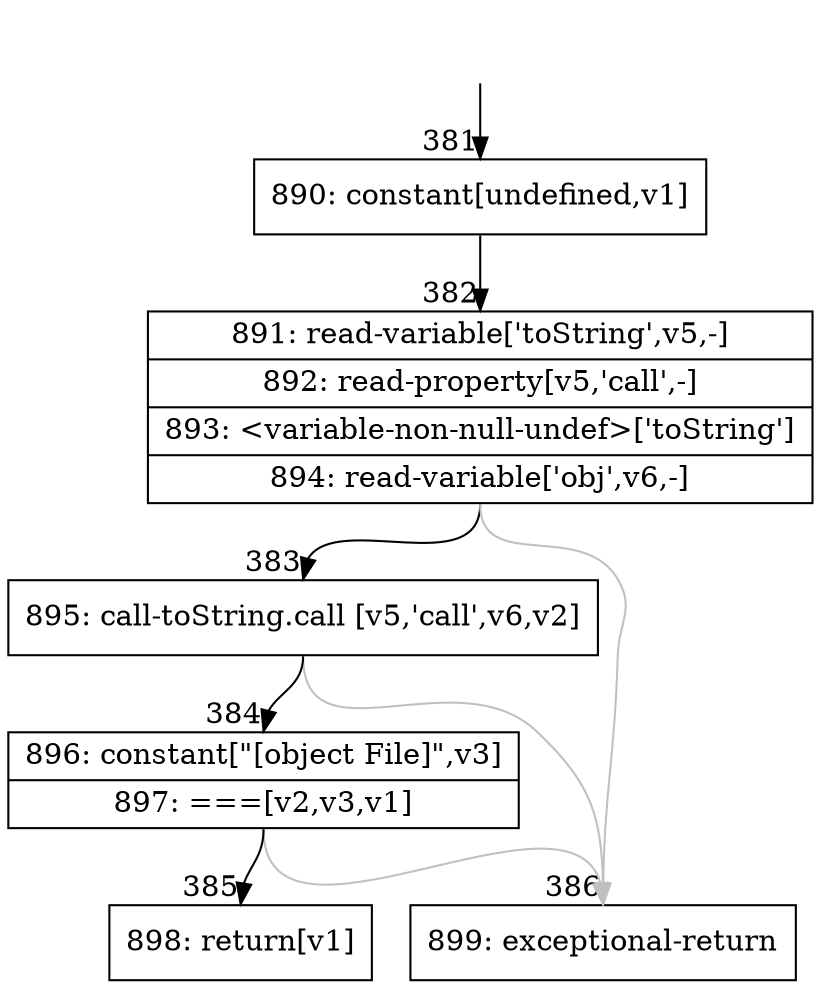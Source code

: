 digraph {
rankdir="TD"
BB_entry39[shape=none,label=""];
BB_entry39 -> BB381 [tailport=s, headport=n, headlabel="    381"]
BB381 [shape=record label="{890: constant[undefined,v1]}" ] 
BB381 -> BB382 [tailport=s, headport=n, headlabel="      382"]
BB382 [shape=record label="{891: read-variable['toString',v5,-]|892: read-property[v5,'call',-]|893: \<variable-non-null-undef\>['toString']|894: read-variable['obj',v6,-]}" ] 
BB382 -> BB383 [tailport=s, headport=n, headlabel="      383"]
BB382 -> BB386 [tailport=s, headport=n, color=gray, headlabel="      386"]
BB383 [shape=record label="{895: call-toString.call [v5,'call',v6,v2]}" ] 
BB383 -> BB384 [tailport=s, headport=n, headlabel="      384"]
BB383 -> BB386 [tailport=s, headport=n, color=gray]
BB384 [shape=record label="{896: constant[\"[object File]\",v3]|897: ===[v2,v3,v1]}" ] 
BB384 -> BB385 [tailport=s, headport=n, headlabel="      385"]
BB384 -> BB386 [tailport=s, headport=n, color=gray]
BB385 [shape=record label="{898: return[v1]}" ] 
BB386 [shape=record label="{899: exceptional-return}" ] 
//#$~ 716
}
